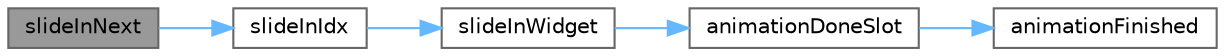 digraph "slideInNext"
{
 // LATEX_PDF_SIZE
  bgcolor="transparent";
  edge [fontname=Helvetica,fontsize=10,labelfontname=Helvetica,labelfontsize=10];
  node [fontname=Helvetica,fontsize=10,shape=box,height=0.2,width=0.4];
  rankdir="LR";
  Node1 [id="Node000001",label="slideInNext",height=0.2,width=0.4,color="gray40", fillcolor="grey60", style="filled", fontcolor="black",tooltip="滑动到下一页"];
  Node1 -> Node2 [id="edge1_Node000001_Node000002",color="steelblue1",style="solid",tooltip=" "];
  Node2 [id="Node000002",label="slideInIdx",height=0.2,width=0.4,color="grey40", fillcolor="white", style="filled",URL="$class_sliding_stacked_widget.html#a1fa9b516b8589ea014b4f589b80cc23c",tooltip="滑动到指定索引的页面"];
  Node2 -> Node3 [id="edge2_Node000002_Node000003",color="steelblue1",style="solid",tooltip=" "];
  Node3 [id="Node000003",label="slideInWidget",height=0.2,width=0.4,color="grey40", fillcolor="white", style="filled",URL="$class_sliding_stacked_widget.html#a6d94b241005e412c477aa1b1a0da1b77",tooltip="滑动到指定控件页面"];
  Node3 -> Node4 [id="edge3_Node000003_Node000004",color="steelblue1",style="solid",tooltip=" "];
  Node4 [id="Node000004",label="animationDoneSlot",height=0.2,width=0.4,color="grey40", fillcolor="white", style="filled",URL="$class_sliding_stacked_widget.html#ad26ebe0ef714ed60832c9d3e9d85082c",tooltip="处理动画完成事件"];
  Node4 -> Node5 [id="edge4_Node000004_Node000005",color="steelblue1",style="solid",tooltip=" "];
  Node5 [id="Node000005",label="animationFinished",height=0.2,width=0.4,color="grey40", fillcolor="white", style="filled",URL="$class_sliding_stacked_widget.html#a82607af1dd17a4c691295ae63aaf7a2d",tooltip="动画完成信号"];
}
